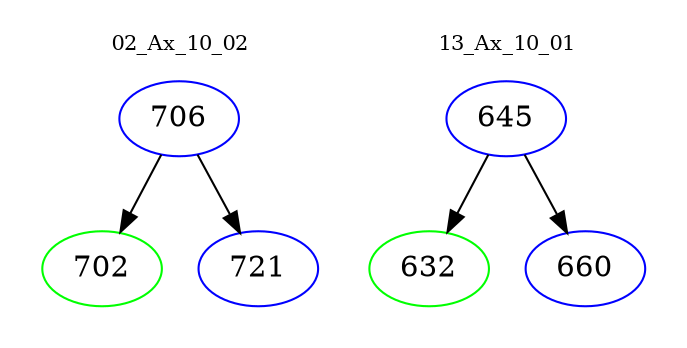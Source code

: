 digraph{
subgraph cluster_0 {
color = white
label = "02_Ax_10_02";
fontsize=10;
T0_706 [label="706", color="blue"]
T0_706 -> T0_702 [color="black"]
T0_702 [label="702", color="green"]
T0_706 -> T0_721 [color="black"]
T0_721 [label="721", color="blue"]
}
subgraph cluster_1 {
color = white
label = "13_Ax_10_01";
fontsize=10;
T1_645 [label="645", color="blue"]
T1_645 -> T1_632 [color="black"]
T1_632 [label="632", color="green"]
T1_645 -> T1_660 [color="black"]
T1_660 [label="660", color="blue"]
}
}
